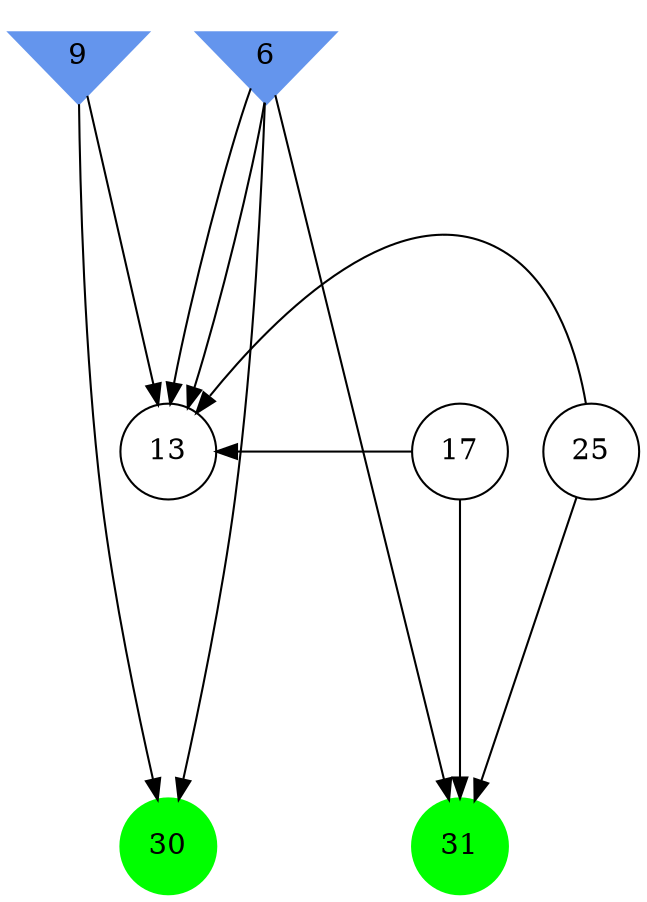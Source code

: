 digraph brain {
	ranksep=2.0;
	6 [shape=invtriangle,style=filled,color=cornflowerblue];
	9 [shape=invtriangle,style=filled,color=cornflowerblue];
	13 [shape=circle,color=black];
	17 [shape=circle,color=black];
	25 [shape=circle,color=black];
	30 [shape=circle,style=filled,color=green];
	31 [shape=circle,style=filled,color=green];
	6	->	31;
	6	->	13;
	17	->	31;
	17	->	13;
	25	->	31;
	25	->	13;
	6	->	13;
	6	->	30;
	9	->	13;
	9	->	30;
	{ rank=same; 6; 9; }
	{ rank=same; 13; 17; 25; }
	{ rank=same; 30; 31; }
}

